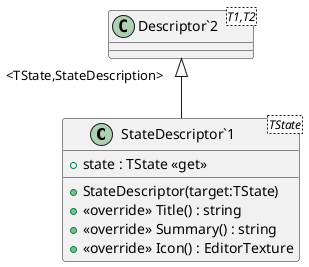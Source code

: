 @startuml
class "StateDescriptor`1"<TState> {
    + StateDescriptor(target:TState)
    + state : TState <<get>>
    + <<override>> Title() : string
    + <<override>> Summary() : string
    + <<override>> Icon() : EditorTexture
}
class "Descriptor`2"<T1,T2> {
}
"Descriptor`2" "<TState,StateDescription>" <|-- "StateDescriptor`1"
@enduml
